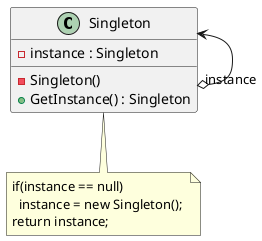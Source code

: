 @startuml
class Singleton{
    - instance : Singleton
    - Singleton()
    + GetInstance() : Singleton
}

Singleton <--o "instance" Singleton
note bottom of Singleton : if(instance == null) \n  instance = new Singleton(); \nreturn instance;
@enduml